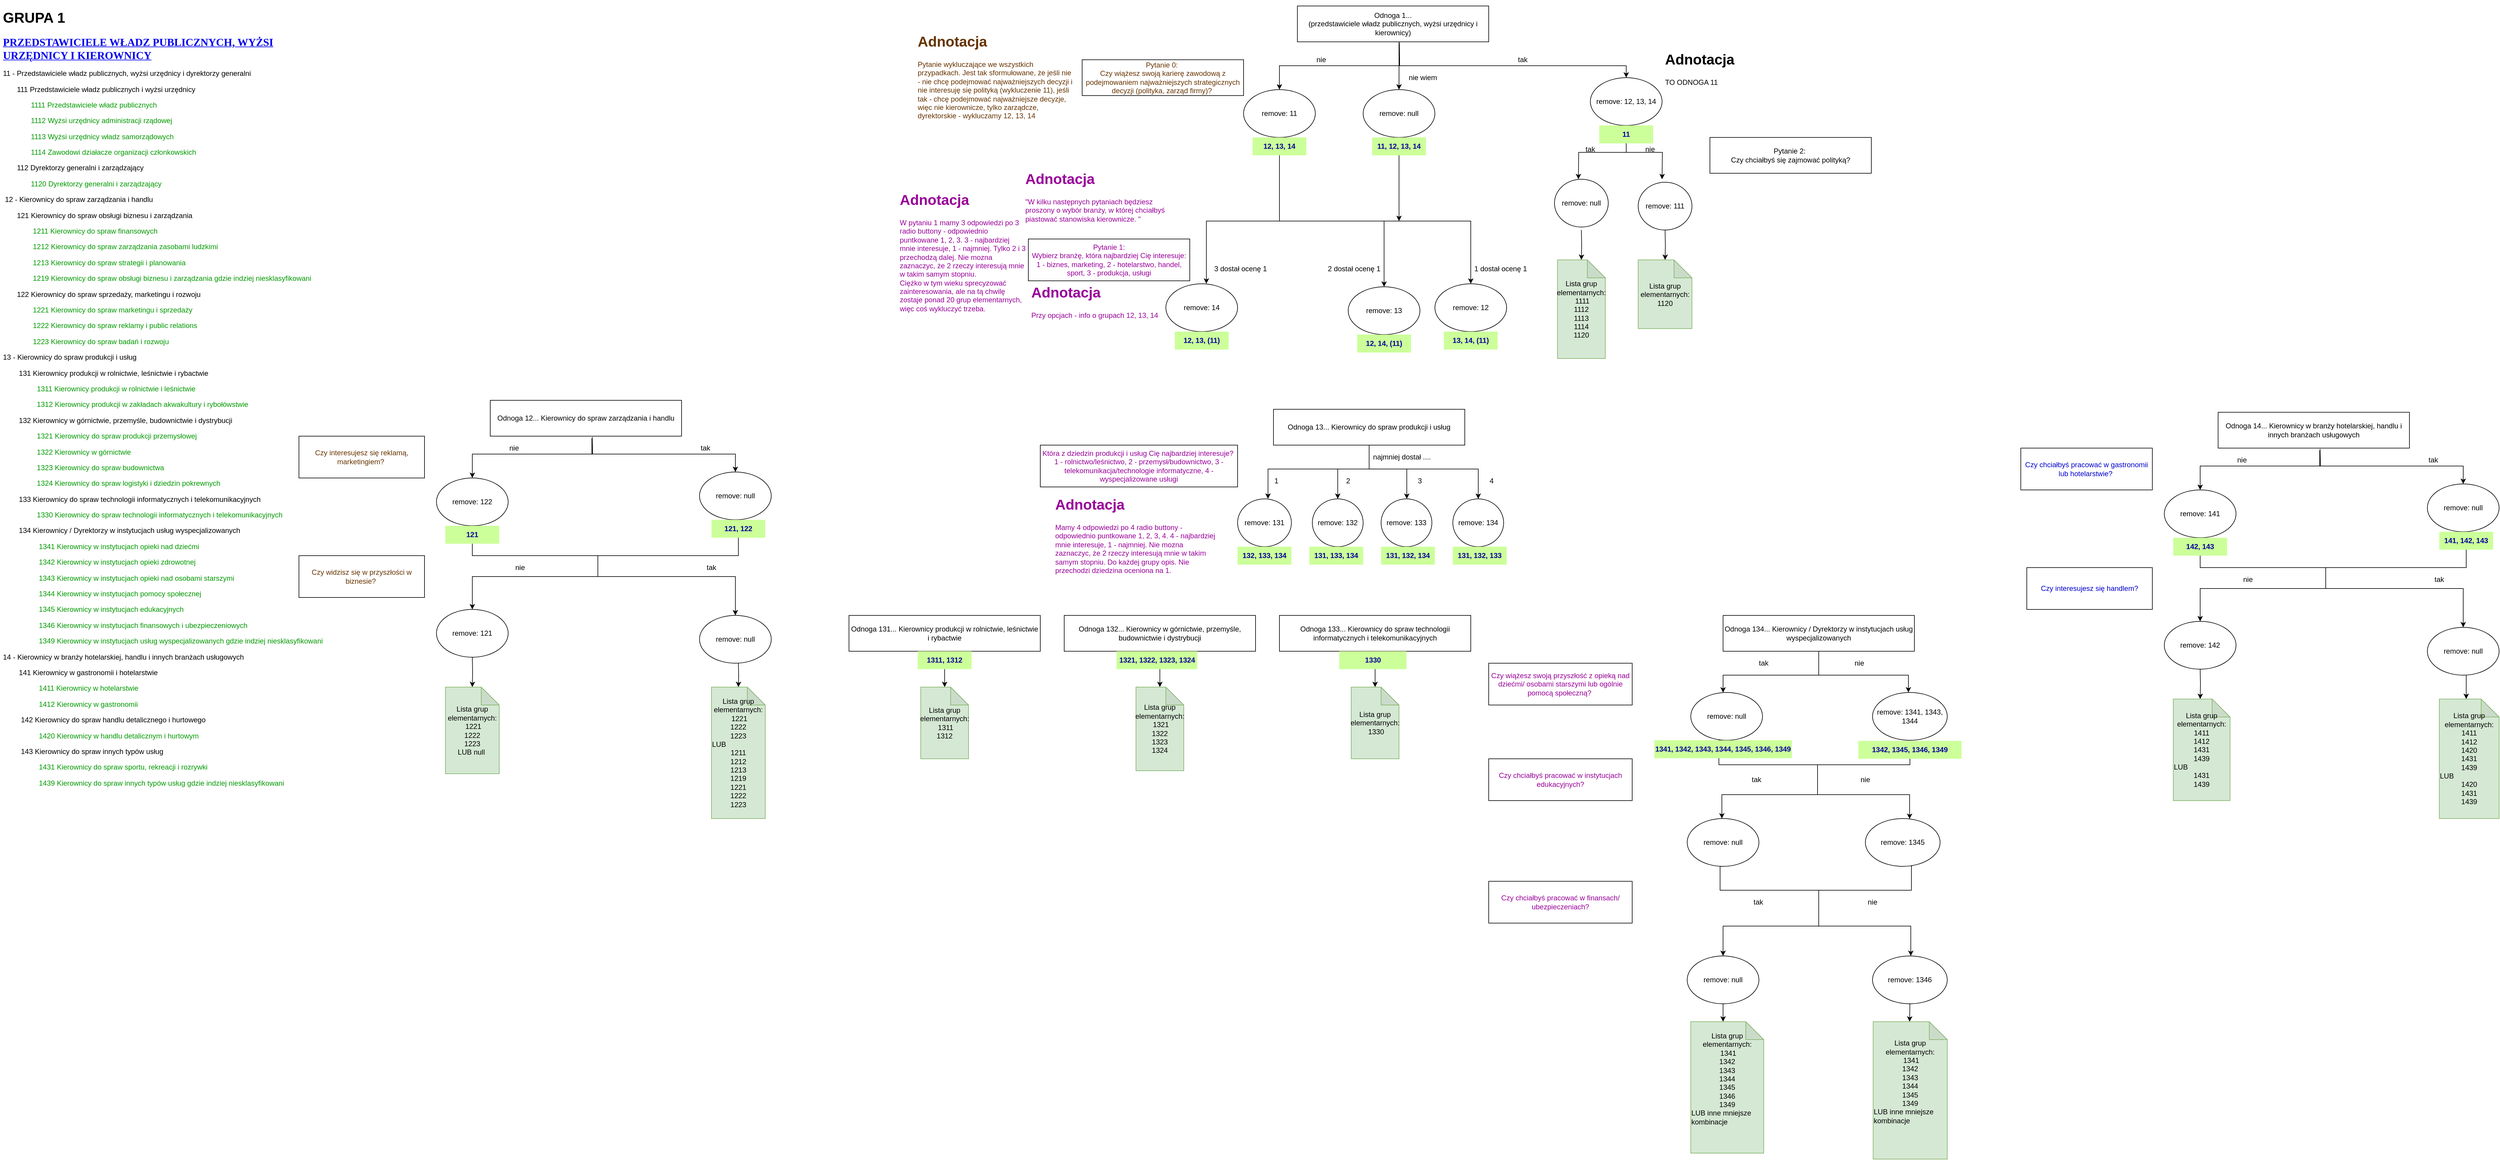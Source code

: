 <mxfile version="14.0.0" type="github">
  <diagram id="5uM9XUodchVWy86l6dnS" name="Page-1">
    <mxGraphModel dx="2310" dy="783" grid="1" gridSize="10" guides="1" tooltips="1" connect="1" arrows="1" fold="1" page="1" pageScale="1" pageWidth="827" pageHeight="1169" math="0" shadow="0">
      <root>
        <mxCell id="0" />
        <mxCell id="1" parent="0" />
        <mxCell id="1KFQorK6eVUudZrLt6k1-296" style="edgeStyle=orthogonalEdgeStyle;rounded=0;orthogonalLoop=1;jettySize=auto;html=1;exitX=0.543;exitY=0.993;exitDx=0;exitDy=0;fontColor=#000099;exitPerimeter=0;entryX=0.5;entryY=0;entryDx=0;entryDy=0;" parent="1" source="pN9J62DILKApvvg1MB21-1" target="1KFQorK6eVUudZrLt6k1-298" edge="1">
          <mxGeometry relative="1" as="geometry">
            <mxPoint x="1520" y="200.0" as="targetPoint" />
            <Array as="points">
              <mxPoint x="1520" y="80" />
            </Array>
          </mxGeometry>
        </mxCell>
        <mxCell id="pN9J62DILKApvvg1MB21-1" value="Odnoga 1...&lt;br&gt;(przedstawiciele władz publicznych, wyżsi urzędnicy i kierownicy)" style="rounded=0;whiteSpace=wrap;html=1;" parent="1" vertex="1">
          <mxGeometry x="1350" y="20" width="320" height="60" as="geometry" />
        </mxCell>
        <mxCell id="pN9J62DILKApvvg1MB21-2" value="Pytanie 0:&amp;nbsp;&lt;br&gt;Czy wiążesz swoją karierę zawodową z podejmowaniem najważniejszych strategicznych decyzji (polityka, zarząd firmy)?&amp;nbsp;" style="rounded=0;whiteSpace=wrap;html=1;fontColor=#663300;" parent="1" vertex="1">
          <mxGeometry x="990" y="110" width="270" height="60" as="geometry" />
        </mxCell>
        <mxCell id="pN9J62DILKApvvg1MB21-8" value="" style="endArrow=classic;html=1;exitX=0.531;exitY=1.063;exitDx=0;exitDy=0;rounded=0;exitPerimeter=0;" parent="1" source="pN9J62DILKApvvg1MB21-1" edge="1">
          <mxGeometry width="50" height="50" relative="1" as="geometry">
            <mxPoint x="1450" y="130" as="sourcePoint" />
            <mxPoint x="1320" y="160" as="targetPoint" />
            <Array as="points">
              <mxPoint x="1520" y="120" />
              <mxPoint x="1320" y="120" />
            </Array>
          </mxGeometry>
        </mxCell>
        <mxCell id="pN9J62DILKApvvg1MB21-10" value="" style="endArrow=classic;html=1;rounded=0;entryX=0.5;entryY=0;entryDx=0;entryDy=0;exitX=0.533;exitY=1.023;exitDx=0;exitDy=0;exitPerimeter=0;" parent="1" source="pN9J62DILKApvvg1MB21-1" target="JiiDd-c7EXxBYxir_EYN-1" edge="1">
          <mxGeometry width="50" height="50" relative="1" as="geometry">
            <mxPoint x="1470" y="80" as="sourcePoint" />
            <mxPoint x="1610" y="160" as="targetPoint" />
            <Array as="points">
              <mxPoint x="1521" y="110" />
              <mxPoint x="1521" y="120" />
              <mxPoint x="1610" y="120" />
              <mxPoint x="1900" y="120" />
            </Array>
          </mxGeometry>
        </mxCell>
        <mxCell id="pN9J62DILKApvvg1MB21-11" value="nie" style="text;html=1;strokeColor=none;fillColor=none;align=center;verticalAlign=middle;whiteSpace=wrap;rounded=0;" parent="1" vertex="1">
          <mxGeometry x="1370" y="100" width="40" height="20" as="geometry" />
        </mxCell>
        <mxCell id="pN9J62DILKApvvg1MB21-12" value="tak" style="text;html=1;strokeColor=none;fillColor=none;align=center;verticalAlign=middle;whiteSpace=wrap;rounded=0;" parent="1" vertex="1">
          <mxGeometry x="1707" y="100" width="40" height="20" as="geometry" />
        </mxCell>
        <mxCell id="JiiDd-c7EXxBYxir_EYN-13" style="edgeStyle=orthogonalEdgeStyle;rounded=0;orthogonalLoop=1;jettySize=auto;html=1;exitX=0.5;exitY=1;exitDx=0;exitDy=0;entryX=0.5;entryY=0;entryDx=0;entryDy=0;entryPerimeter=0;" parent="1" source="JiiDd-c7EXxBYxir_EYN-1" edge="1">
          <mxGeometry relative="1" as="geometry">
            <mxPoint x="1820" y="310" as="targetPoint" />
          </mxGeometry>
        </mxCell>
        <mxCell id="fl4-99ZhUkf3XR74oAWI-5" style="edgeStyle=orthogonalEdgeStyle;rounded=0;orthogonalLoop=1;jettySize=auto;html=1;" parent="1" source="JiiDd-c7EXxBYxir_EYN-1" edge="1">
          <mxGeometry relative="1" as="geometry">
            <mxPoint x="1960" y="310" as="targetPoint" />
          </mxGeometry>
        </mxCell>
        <mxCell id="JiiDd-c7EXxBYxir_EYN-1" value="remove: 12, 13, 14" style="ellipse;whiteSpace=wrap;html=1;" parent="1" vertex="1">
          <mxGeometry x="1840" y="140" width="120" height="80" as="geometry" />
        </mxCell>
        <mxCell id="JiiDd-c7EXxBYxir_EYN-19" style="edgeStyle=orthogonalEdgeStyle;rounded=0;orthogonalLoop=1;jettySize=auto;html=1;entryX=0.565;entryY=-0.002;entryDx=0;entryDy=0;entryPerimeter=0;" parent="1" source="JiiDd-c7EXxBYxir_EYN-4" target="JiiDd-c7EXxBYxir_EYN-29" edge="1">
          <mxGeometry relative="1" as="geometry">
            <mxPoint x="1260" y="520" as="targetPoint" />
            <Array as="points">
              <mxPoint x="1320" y="380" />
              <mxPoint x="1198" y="380" />
            </Array>
          </mxGeometry>
        </mxCell>
        <mxCell id="JiiDd-c7EXxBYxir_EYN-20" style="edgeStyle=orthogonalEdgeStyle;rounded=0;orthogonalLoop=1;jettySize=auto;html=1;exitX=0.5;exitY=1;exitDx=0;exitDy=0;entryX=0.5;entryY=0;entryDx=0;entryDy=0;" parent="1" source="JiiDd-c7EXxBYxir_EYN-4" target="JiiDd-c7EXxBYxir_EYN-30" edge="1">
          <mxGeometry relative="1" as="geometry">
            <mxPoint x="1510" y="520" as="targetPoint" />
            <Array as="points">
              <mxPoint x="1320" y="380" />
              <mxPoint x="1495" y="380" />
            </Array>
          </mxGeometry>
        </mxCell>
        <mxCell id="JiiDd-c7EXxBYxir_EYN-21" style="edgeStyle=orthogonalEdgeStyle;rounded=0;orthogonalLoop=1;jettySize=auto;html=1;entryX=0.5;entryY=0;entryDx=0;entryDy=0;" parent="1" source="1KFQorK6eVUudZrLt6k1-60" target="JiiDd-c7EXxBYxir_EYN-31" edge="1">
          <mxGeometry relative="1" as="geometry">
            <mxPoint x="1500" y="520" as="targetPoint" />
            <Array as="points">
              <mxPoint x="1320" y="380" />
              <mxPoint x="1640" y="380" />
            </Array>
          </mxGeometry>
        </mxCell>
        <mxCell id="JiiDd-c7EXxBYxir_EYN-4" value="remove: 11" style="ellipse;whiteSpace=wrap;html=1;" parent="1" vertex="1">
          <mxGeometry x="1260" y="160" width="120" height="80" as="geometry" />
        </mxCell>
        <mxCell id="JiiDd-c7EXxBYxir_EYN-15" value="Pytanie 1:&lt;br&gt;Wybierz branżę, która najbardziej Cię interesuje:&lt;br&gt;1 - biznes, marketing, 2 - hotelarstwo, handel, sport, 3 - produkcja, usługi" style="rounded=0;whiteSpace=wrap;html=1;fillColor=none;fontColor=#990099;" parent="1" vertex="1">
          <mxGeometry x="900" y="410" width="270" height="70" as="geometry" />
        </mxCell>
        <mxCell id="JiiDd-c7EXxBYxir_EYN-17" value="&lt;h1&gt;Adnotacja&amp;nbsp;&lt;/h1&gt;&lt;p&gt;&quot;W kilku następnych pytaniach będziesz proszony o wybór branży, w której chciałbyś piastować stanowiska kierownicze. &quot;&lt;/p&gt;&lt;p&gt;&amp;nbsp;&lt;/p&gt;" style="text;html=1;spacing=5;spacingTop=-20;whiteSpace=wrap;overflow=hidden;rounded=0;fontColor=#990099;" parent="1" vertex="1">
          <mxGeometry x="890" y="290" width="270" height="120" as="geometry" />
        </mxCell>
        <mxCell id="JiiDd-c7EXxBYxir_EYN-22" value="3 dostał ocenę 1" style="text;html=1;strokeColor=none;fillColor=none;align=center;verticalAlign=middle;whiteSpace=wrap;rounded=0;" parent="1" vertex="1">
          <mxGeometry x="1200" y="450" width="110" height="20" as="geometry" />
        </mxCell>
        <mxCell id="JiiDd-c7EXxBYxir_EYN-23" value="2 dostał ocenę 1" style="text;html=1;strokeColor=none;fillColor=none;align=center;verticalAlign=middle;whiteSpace=wrap;rounded=0;" parent="1" vertex="1">
          <mxGeometry x="1390" y="450" width="110" height="20" as="geometry" />
        </mxCell>
        <mxCell id="JiiDd-c7EXxBYxir_EYN-24" value="1 dostał ocenę 1" style="text;html=1;strokeColor=none;fillColor=none;align=center;verticalAlign=middle;whiteSpace=wrap;rounded=0;" parent="1" vertex="1">
          <mxGeometry x="1640" y="450" width="100" height="20" as="geometry" />
        </mxCell>
        <mxCell id="JiiDd-c7EXxBYxir_EYN-28" value="&lt;h1&gt;Adnotacja&lt;/h1&gt;&lt;p&gt;Przy opcjach - info o grupach 12, 13, 14&lt;/p&gt;&lt;p&gt;&lt;br&gt;&lt;/p&gt;" style="text;html=1;spacing=5;spacingTop=-20;whiteSpace=wrap;overflow=hidden;rounded=0;fontColor=#990099;" parent="1" vertex="1">
          <mxGeometry x="900" y="480" width="230" height="90" as="geometry" />
        </mxCell>
        <mxCell id="JiiDd-c7EXxBYxir_EYN-29" value="remove: 14" style="ellipse;whiteSpace=wrap;html=1;" parent="1" vertex="1">
          <mxGeometry x="1130" y="485" width="120" height="80" as="geometry" />
        </mxCell>
        <mxCell id="JiiDd-c7EXxBYxir_EYN-30" value="remove: 13" style="ellipse;whiteSpace=wrap;html=1;" parent="1" vertex="1">
          <mxGeometry x="1435" y="490" width="120" height="80" as="geometry" />
        </mxCell>
        <mxCell id="JiiDd-c7EXxBYxir_EYN-31" value="remove: 12" style="ellipse;whiteSpace=wrap;html=1;" parent="1" vertex="1">
          <mxGeometry x="1580" y="485" width="120" height="80" as="geometry" />
        </mxCell>
        <mxCell id="fl4-99ZhUkf3XR74oAWI-1" value="Pytanie 2:&amp;nbsp;&lt;br&gt;Czy chciałbyś się zajmować polityką?" style="rounded=0;whiteSpace=wrap;html=1;" parent="1" vertex="1">
          <mxGeometry x="2040" y="240" width="270" height="60" as="geometry" />
        </mxCell>
        <mxCell id="fl4-99ZhUkf3XR74oAWI-2" value="&lt;h1&gt;Adnotacja&lt;/h1&gt;&lt;div&gt;W pytaniu 1 mamy 3 odpowiedzi po 3 radio buttony - odpowiednio puntkowane 1, 2, 3. 3 - najbardziej mnie interesuje, 1 - najmniej. Tylko 2 i 3 przechodzą dalej. Nie mozna zaznaczyc, że 2 rzeczy interesują mnie w takim samym stopniu.&lt;/div&gt;&lt;div&gt;Ciężko w tym wieku sprecyzować zainteresowania, ale na tą chwilę zostaje ponad 20 grup elementarnych, więc coś wykluczyć trzeba.&amp;nbsp;&lt;/div&gt;&lt;p&gt;&lt;br&gt;&lt;/p&gt;" style="text;html=1;spacing=5;spacingTop=-20;whiteSpace=wrap;overflow=hidden;rounded=0;fontColor=#990099;" parent="1" vertex="1">
          <mxGeometry x="680" y="325" width="220" height="230" as="geometry" />
        </mxCell>
        <mxCell id="fl4-99ZhUkf3XR74oAWI-3" value="&lt;h1&gt;Adnotacja&amp;nbsp;&lt;/h1&gt;&lt;p&gt;Pytanie wykluczające we wszystkich przypadkach. Jest tak sformułowane, że jeśli nie - nie chcę podejmować najważniejszych decyzji i nie interesuję się polityką (wykluczenie 11), jeśli tak - chcę podejmować najważniejsze decyzje, więc nie kierownicze, tylko zarządcze, dyrektorskie - wykluczamy 12, 13, 14&lt;/p&gt;&lt;p&gt;&lt;br&gt;&lt;/p&gt;&lt;p&gt;&lt;br&gt;&lt;/p&gt;" style="text;html=1;strokeColor=none;fillColor=none;spacing=5;spacingTop=-20;whiteSpace=wrap;overflow=hidden;rounded=0;fontColor=#663300;" parent="1" vertex="1">
          <mxGeometry x="710" y="60" width="270" height="160" as="geometry" />
        </mxCell>
        <mxCell id="fl4-99ZhUkf3XR74oAWI-4" value="&lt;h1&gt;GRUPA 1&amp;nbsp;&lt;/h1&gt;&lt;a name=&quot;sekcja&quot; style=&quot;font-family: &amp;#34;verdana&amp;#34; ; font-size: 18px ; font-weight: 700&quot;&gt;PRZEDSTAWICIELE WŁADZ PUBLICZNYCH, WYŻSI URZĘDNICY I KIEROWNICY&lt;/a&gt;&lt;p&gt;11 - Przedstawiciele władz publicznych, wyżsi urzędnicy i dyrektorzy generalni&lt;br&gt;&lt;/p&gt;&lt;p&gt;&amp;nbsp; &amp;nbsp; &amp;nbsp; &amp;nbsp;&lt;span&gt;111&lt;/span&gt;&lt;span&gt; &lt;/span&gt;&lt;span&gt;Przedstawiciele władz publicznych i wyżsi urzędnicy&lt;/span&gt;&lt;br&gt;&lt;/p&gt;&lt;p&gt;&amp;nbsp; &amp;nbsp; &amp;nbsp; &amp;nbsp; &amp;nbsp; &amp;nbsp; &amp;nbsp; &lt;font color=&quot;#009900&quot;&gt;1111&lt;span&gt; &lt;/span&gt;Przedstawiciele władz publicznych&lt;/font&gt;&lt;/p&gt;&lt;p&gt;&lt;font color=&quot;#009900&quot;&gt;&amp;nbsp; &amp;nbsp; &amp;nbsp; &amp;nbsp; &amp;nbsp; &amp;nbsp; &amp;nbsp; 1112&lt;span&gt; &lt;/span&gt;Wyżsi urzędnicy administracji rządowej&lt;/font&gt;&lt;/p&gt;&lt;p&gt;&lt;font color=&quot;#009900&quot;&gt;&amp;nbsp; &amp;nbsp; &amp;nbsp; &amp;nbsp; &amp;nbsp; &amp;nbsp; &amp;nbsp; 1113&lt;span&gt; &lt;/span&gt;Wyżsi urzędnicy władz samorządowych&lt;/font&gt;&lt;/p&gt;&lt;p&gt;&lt;font color=&quot;#009900&quot;&gt;&amp;nbsp; &amp;nbsp; &amp;nbsp; &amp;nbsp; &amp;nbsp; &amp;nbsp; &amp;nbsp; 1114&lt;span&gt; &lt;/span&gt;Zawodowi działacze organizacji członkowskich&lt;/font&gt;&lt;/p&gt;&lt;p&gt;&lt;span&gt; &lt;/span&gt;&lt;/p&gt;&lt;p&gt;&amp;nbsp; &amp;nbsp; &amp;nbsp; &amp;nbsp;112&lt;span&gt; &lt;/span&gt;Dyrektorzy generalni i zarządzający&lt;/p&gt;&lt;p&gt;&amp;nbsp; &amp;nbsp; &amp;nbsp; &amp;nbsp; &amp;nbsp; &amp;nbsp; &amp;nbsp;&lt;font color=&quot;#009900&quot;&gt; 1120&lt;span&gt; &lt;/span&gt;Dyrektorzy generalni i zarządzający&lt;/font&gt;&lt;span&gt;  &lt;/span&gt;&lt;/p&gt;&lt;p&gt;&amp;nbsp;&lt;span&gt;12 - Kierownicy do spraw zarządzania i handlu&lt;/span&gt;&lt;/p&gt;&lt;p&gt;&amp;nbsp; &amp;nbsp; &amp;nbsp; &amp;nbsp;121&lt;span&gt; &lt;/span&gt;Kierownicy do spraw obsługi biznesu i zarządzania&lt;/p&gt;&lt;p&gt;&amp;nbsp; &amp;nbsp; &amp;nbsp; &amp;nbsp; &amp;nbsp; &amp;nbsp; &amp;nbsp; &amp;nbsp;&lt;font color=&quot;#009900&quot;&gt;1211&lt;span&gt; &lt;/span&gt;Kierownicy do spraw finansowych&lt;/font&gt;&lt;/p&gt;&lt;p&gt;&lt;font color=&quot;#009900&quot;&gt;&amp;nbsp; &amp;nbsp; &amp;nbsp; &amp;nbsp; &amp;nbsp; &amp;nbsp; &amp;nbsp; &amp;nbsp;1212&lt;span&gt; &lt;/span&gt;Kierownicy do spraw zarządzania zasobami ludzkimi&lt;/font&gt;&lt;/p&gt;&lt;p&gt;&lt;font color=&quot;#009900&quot;&gt;&amp;nbsp; &amp;nbsp; &amp;nbsp; &amp;nbsp; &amp;nbsp; &amp;nbsp; &amp;nbsp; &amp;nbsp;1213&lt;span&gt; &lt;/span&gt;Kierownicy do spraw strategii i planowania&lt;/font&gt;&lt;/p&gt;&lt;p&gt;&lt;font color=&quot;#009900&quot;&gt;&amp;nbsp; &amp;nbsp; &amp;nbsp; &amp;nbsp; &amp;nbsp; &amp;nbsp; &amp;nbsp; &amp;nbsp;1219&lt;span&gt; &lt;/span&gt;Kierownicy do spraw obsługi biznesu i zarządzania gdzie indziej niesklasyfikowani&lt;/font&gt;&lt;/p&gt;&lt;p&gt;&amp;nbsp; &amp;nbsp; &amp;nbsp; &amp;nbsp;122&lt;span&gt; &lt;/span&gt;Kierownicy do spraw sprzedaży, marketingu i rozwoju&lt;/p&gt;&lt;p&gt;&amp;nbsp; &amp;nbsp; &amp;nbsp; &amp;nbsp; &amp;nbsp; &amp;nbsp; &amp;nbsp; &lt;font color=&quot;#009900&quot;&gt;&amp;nbsp;1221&lt;span&gt; &lt;/span&gt;Kierownicy do spraw marketingu i sprzedaży&lt;/font&gt;&lt;/p&gt;&lt;p&gt;&lt;font color=&quot;#009900&quot;&gt;&amp;nbsp; &amp;nbsp; &amp;nbsp; &amp;nbsp; &amp;nbsp; &amp;nbsp; &amp;nbsp; &amp;nbsp;1222&lt;span&gt; &lt;/span&gt;Kierownicy do spraw reklamy i public relations&lt;/font&gt;&lt;/p&gt;&lt;p&gt;&lt;font color=&quot;#009900&quot;&gt;&amp;nbsp; &amp;nbsp; &amp;nbsp; &amp;nbsp; &amp;nbsp; &amp;nbsp; &amp;nbsp; &amp;nbsp;1223&lt;span&gt; &lt;/span&gt;Kierownicy do spraw badań i rozwoju&lt;/font&gt;&lt;/p&gt;&lt;p&gt;13 - Kierownicy do spraw produkcji i usług&lt;/p&gt;&lt;p&gt;&amp;nbsp; &amp;nbsp; &amp;nbsp; &amp;nbsp; 131&lt;span&gt; &lt;/span&gt;Kierownicy produkcji w rolnictwie, leśnictwie i rybactwie&lt;/p&gt;&lt;p&gt;&amp;nbsp; &amp;nbsp; &amp;nbsp; &amp;nbsp; &amp;nbsp; &amp;nbsp; &amp;nbsp; &amp;nbsp; &amp;nbsp;&lt;font color=&quot;#009900&quot;&gt;1311&lt;span&gt; &lt;/span&gt;Kierownicy produkcji w rolnictwie i leśnictwie&lt;/font&gt;&lt;/p&gt;&lt;p&gt;&lt;font color=&quot;#009900&quot;&gt;&amp;nbsp; &amp;nbsp; &amp;nbsp; &amp;nbsp; &amp;nbsp; &amp;nbsp; &amp;nbsp; &amp;nbsp; &amp;nbsp;1312&lt;span&gt; &lt;/span&gt;Kierownicy produkcji w zakładach akwakultury i rybołówstwie&lt;/font&gt;&lt;/p&gt;&lt;p&gt;&amp;nbsp; &amp;nbsp; &amp;nbsp; &amp;nbsp; 132&lt;span&gt; &lt;/span&gt;Kierownicy w górnictwie, przemyśle, budownictwie i dystrybucji&lt;/p&gt;&lt;p&gt;&amp;nbsp; &amp;nbsp; &amp;nbsp; &amp;nbsp; &amp;nbsp; &amp;nbsp; &amp;nbsp; &amp;nbsp; &lt;font color=&quot;#009900&quot;&gt;&amp;nbsp;1321&lt;span&gt; &lt;/span&gt;Kierownicy do spraw produkcji przemysłowej&lt;/font&gt;&lt;/p&gt;&lt;p&gt;&lt;font color=&quot;#009900&quot;&gt;&amp;nbsp; &amp;nbsp; &amp;nbsp; &amp;nbsp; &amp;nbsp; &amp;nbsp; &amp;nbsp; &amp;nbsp; &amp;nbsp;1322&lt;span&gt; &lt;/span&gt;Kierownicy w górnictwie&lt;/font&gt;&lt;/p&gt;&lt;p&gt;&lt;font color=&quot;#009900&quot;&gt;&amp;nbsp; &amp;nbsp; &amp;nbsp; &amp;nbsp; &amp;nbsp; &amp;nbsp; &amp;nbsp; &amp;nbsp; &amp;nbsp;1323&lt;span&gt; &lt;/span&gt;Kierownicy do spraw budownictwa&lt;/font&gt;&lt;/p&gt;&lt;p&gt;&lt;font color=&quot;#009900&quot;&gt;&amp;nbsp; &amp;nbsp; &amp;nbsp; &amp;nbsp; &amp;nbsp; &amp;nbsp; &amp;nbsp; &amp;nbsp; &amp;nbsp;1324&lt;span&gt; &lt;/span&gt;Kierownicy do spraw logistyki i dziedzin pokrewnych&lt;/font&gt;&lt;/p&gt;&lt;p&gt;&amp;nbsp; &amp;nbsp; &amp;nbsp; &amp;nbsp; 133&lt;span&gt; &lt;/span&gt;Kierownicy do spraw technologii informatycznych i telekomunikacyjnych&lt;/p&gt;&lt;p&gt;&amp;nbsp; &amp;nbsp; &amp;nbsp; &amp;nbsp; &amp;nbsp; &amp;nbsp; &amp;nbsp; &amp;nbsp;&lt;font color=&quot;#009900&quot;&gt; &amp;nbsp;1330&lt;span&gt; &lt;/span&gt;Kierownicy do spraw technologii informatycznych i telekomunikacyjnych&lt;/font&gt;&lt;/p&gt;&lt;p&gt;&amp;nbsp; &amp;nbsp; &amp;nbsp; &amp;nbsp; 134&lt;span&gt; &lt;/span&gt;Kierownicy / Dyrektorzy w instytucjach usług wyspecjalizowanych&lt;/p&gt;&lt;p&gt;&amp;nbsp; &amp;nbsp; &amp;nbsp; &amp;nbsp; &amp;nbsp; &amp;nbsp; &amp;nbsp; &amp;nbsp; &amp;nbsp;&lt;font color=&quot;#009900&quot;&gt; 1341&lt;span&gt; &lt;/span&gt;Kierownicy w instytucjach opieki nad dziećmi&lt;/font&gt;&lt;/p&gt;&lt;p&gt;&lt;font color=&quot;#009900&quot;&gt;&amp;nbsp; &amp;nbsp; &amp;nbsp; &amp;nbsp; &amp;nbsp; &amp;nbsp; &amp;nbsp; &amp;nbsp; &amp;nbsp; 1342&lt;span&gt; &lt;/span&gt;Kierownicy w instytucjach opieki zdrowotnej&lt;/font&gt;&lt;/p&gt;&lt;p&gt;&lt;font color=&quot;#009900&quot;&gt;&amp;nbsp; &amp;nbsp; &amp;nbsp; &amp;nbsp; &amp;nbsp; &amp;nbsp; &amp;nbsp; &amp;nbsp; &amp;nbsp; 1343&lt;span&gt; &lt;/span&gt;Kierownicy w instytucjach opieki nad osobami starszymi&lt;/font&gt;&lt;/p&gt;&lt;p&gt;&lt;font color=&quot;#009900&quot;&gt;&amp;nbsp; &amp;nbsp; &amp;nbsp; &amp;nbsp; &amp;nbsp; &amp;nbsp; &amp;nbsp; &amp;nbsp; &amp;nbsp; 1344&lt;span&gt; &lt;/span&gt;Kierownicy w instytucjach pomocy społecznej&lt;/font&gt;&lt;/p&gt;&lt;p&gt;&lt;font color=&quot;#009900&quot;&gt;&amp;nbsp; &amp;nbsp; &amp;nbsp; &amp;nbsp; &amp;nbsp; &amp;nbsp; &amp;nbsp; &amp;nbsp; &amp;nbsp; 1345&lt;span&gt; &lt;/span&gt;Kierownicy w instytucjach edukacyjnych&lt;/font&gt;&lt;/p&gt;&lt;p&gt;&lt;font color=&quot;#009900&quot;&gt;&amp;nbsp; &amp;nbsp; &amp;nbsp; &amp;nbsp; &amp;nbsp; &amp;nbsp; &amp;nbsp; &amp;nbsp; &amp;nbsp; 1346&lt;span&gt; &lt;/span&gt;Kierownicy w instytucjach finansowych i ubezpieczeniowych&lt;/font&gt;&lt;/p&gt;&lt;p&gt;&lt;font color=&quot;#009900&quot;&gt;&amp;nbsp; &amp;nbsp; &amp;nbsp; &amp;nbsp; &amp;nbsp; &amp;nbsp; &amp;nbsp; &amp;nbsp; &amp;nbsp; 1349&lt;span&gt; &lt;/span&gt;Kierownicy w instytucjach usług wyspecjalizowanych gdzie indziej niesklasyfikowani&lt;/font&gt;&lt;/p&gt;&lt;p&gt;14 - Kierownicy w branży hotelarskiej, handlu i innych branżach usługowych&lt;/p&gt;&lt;p&gt;&amp;nbsp; &amp;nbsp; &amp;nbsp; &amp;nbsp; 141&lt;span&gt; &lt;/span&gt;Kierownicy w gastronomii i hotelarstwie&lt;/p&gt;&lt;p&gt;&amp;nbsp; &amp;nbsp; &amp;nbsp; &amp;nbsp; &amp;nbsp; &amp;nbsp; &amp;nbsp; &amp;nbsp; &amp;nbsp;&lt;font color=&quot;#009900&quot;&gt; 1411&lt;span&gt; &lt;/span&gt;Kierownicy w hotelarstwie&lt;/font&gt;&lt;/p&gt;&lt;p&gt;&lt;font color=&quot;#009900&quot;&gt;&amp;nbsp; &amp;nbsp; &amp;nbsp; &amp;nbsp; &amp;nbsp; &amp;nbsp; &amp;nbsp; &amp;nbsp; &amp;nbsp; 1412&lt;span&gt; &lt;/span&gt;Kierownicy w gastronomii&lt;/font&gt;&lt;/p&gt;&lt;p&gt;&amp;nbsp; &amp;nbsp; &amp;nbsp; &amp;nbsp; &amp;nbsp;142&lt;span&gt; &lt;/span&gt;Kierownicy do spraw handlu detalicznego i hurtowego&lt;/p&gt;&lt;p&gt;&amp;nbsp; &amp;nbsp; &amp;nbsp; &amp;nbsp; &amp;nbsp; &amp;nbsp; &amp;nbsp; &amp;nbsp; &lt;font color=&quot;#009900&quot;&gt;&amp;nbsp; 1420&lt;span&gt; &lt;/span&gt;Kierownicy w handlu detalicznym i hurtowym&lt;/font&gt;&lt;/p&gt;&lt;p&gt;&amp;nbsp; &amp;nbsp; &amp;nbsp; &amp;nbsp; &amp;nbsp;143&lt;span&gt; &lt;/span&gt;Kierownicy do spraw innych typów usług&lt;/p&gt;&lt;p&gt;&amp;nbsp; &amp;nbsp; &amp;nbsp; &amp;nbsp; &amp;nbsp; &amp;nbsp; &amp;nbsp; &amp;nbsp; &lt;font color=&quot;#009900&quot;&gt;&amp;nbsp; 1431&lt;span&gt; &lt;/span&gt;Kierownicy do spraw sportu, rekreacji i rozrywki&lt;/font&gt;&lt;/p&gt;&lt;p&gt;&lt;font color=&quot;#009900&quot;&gt;&amp;nbsp; &amp;nbsp; &amp;nbsp; &amp;nbsp; &amp;nbsp; &amp;nbsp; &amp;nbsp; &amp;nbsp; &amp;nbsp; 1439&lt;span&gt; &lt;/span&gt;Kierownicy do spraw innych typów usług gdzie indziej niesklasyfikowani&lt;/font&gt;&lt;/p&gt;&lt;p&gt;&amp;nbsp; &amp;nbsp; &amp;nbsp;&amp;nbsp;&lt;/p&gt;&lt;p&gt;&lt;br&gt;&lt;/p&gt;&lt;p&gt;&lt;br&gt;&lt;/p&gt;" style="text;html=1;strokeColor=none;fillColor=none;spacing=5;spacingTop=-20;whiteSpace=wrap;overflow=hidden;rounded=0;" parent="1" vertex="1">
          <mxGeometry x="-820" y="20" width="560" height="1320" as="geometry" />
        </mxCell>
        <mxCell id="fl4-99ZhUkf3XR74oAWI-6" value="tak" style="text;html=1;strokeColor=none;fillColor=none;align=center;verticalAlign=middle;whiteSpace=wrap;rounded=0;" parent="1" vertex="1">
          <mxGeometry x="1820" y="250" width="40" height="20" as="geometry" />
        </mxCell>
        <mxCell id="fl4-99ZhUkf3XR74oAWI-7" value="nie" style="text;html=1;strokeColor=none;fillColor=none;align=center;verticalAlign=middle;whiteSpace=wrap;rounded=0;" parent="1" vertex="1">
          <mxGeometry x="1920" y="250" width="40" height="20" as="geometry" />
        </mxCell>
        <mxCell id="fl4-99ZhUkf3XR74oAWI-8" value="remove: 111" style="ellipse;whiteSpace=wrap;html=1;" parent="1" vertex="1">
          <mxGeometry x="1920" y="315" width="90" height="80" as="geometry" />
        </mxCell>
        <mxCell id="fl4-99ZhUkf3XR74oAWI-9" value="remove: null" style="ellipse;whiteSpace=wrap;html=1;" parent="1" vertex="1">
          <mxGeometry x="1780" y="310" width="90" height="80" as="geometry" />
        </mxCell>
        <mxCell id="fl4-99ZhUkf3XR74oAWI-12" value="" style="edgeStyle=orthogonalEdgeStyle;rounded=0;orthogonalLoop=1;jettySize=auto;html=1;" parent="1" target="fl4-99ZhUkf3XR74oAWI-13" edge="1">
          <mxGeometry relative="1" as="geometry">
            <mxPoint x="1825" y="395" as="sourcePoint" />
          </mxGeometry>
        </mxCell>
        <mxCell id="fl4-99ZhUkf3XR74oAWI-13" value="Lista grup elementarnych:&lt;br&gt;&amp;nbsp;1111&lt;br&gt;1112&lt;br&gt;1113&lt;br&gt;1114&lt;br&gt;1120" style="shape=note;whiteSpace=wrap;html=1;backgroundOutline=1;darkOpacity=0.05;size=30;fillColor=#d5e8d4;strokeColor=#82b366;" parent="1" vertex="1">
          <mxGeometry x="1785" y="445" width="80" height="165" as="geometry" />
        </mxCell>
        <mxCell id="fl4-99ZhUkf3XR74oAWI-14" value="" style="edgeStyle=orthogonalEdgeStyle;rounded=0;orthogonalLoop=1;jettySize=auto;html=1;" parent="1" target="fl4-99ZhUkf3XR74oAWI-15" edge="1">
          <mxGeometry relative="1" as="geometry">
            <mxPoint x="1965" y="395" as="sourcePoint" />
          </mxGeometry>
        </mxCell>
        <mxCell id="fl4-99ZhUkf3XR74oAWI-15" value="Lista grup elementarnych:&lt;br&gt;1120" style="shape=note;whiteSpace=wrap;html=1;backgroundOutline=1;darkOpacity=0.05;size=30;fillColor=#d5e8d4;strokeColor=#82b366;" parent="1" vertex="1">
          <mxGeometry x="1920" y="445" width="90" height="115" as="geometry" />
        </mxCell>
        <mxCell id="1KFQorK6eVUudZrLt6k1-60" value="&lt;b&gt;12, 13, 14&lt;/b&gt;" style="text;html=1;strokeColor=none;fillColor=#CCFF99;align=center;verticalAlign=middle;whiteSpace=wrap;rounded=0;fontColor=#000099;" parent="1" vertex="1">
          <mxGeometry x="1275" y="240" width="90" height="30" as="geometry" />
        </mxCell>
        <mxCell id="1KFQorK6eVUudZrLt6k1-62" value="&lt;b&gt;11&lt;/b&gt;" style="text;html=1;strokeColor=none;fillColor=#CCFF99;align=center;verticalAlign=middle;whiteSpace=wrap;rounded=0;fontColor=#000099;" parent="1" vertex="1">
          <mxGeometry x="1855" y="220" width="90" height="30" as="geometry" />
        </mxCell>
        <mxCell id="1KFQorK6eVUudZrLt6k1-63" value="&lt;b&gt;12, 13, (11)&lt;br&gt;&lt;/b&gt;" style="text;html=1;strokeColor=none;fillColor=#CCFF99;align=center;verticalAlign=middle;whiteSpace=wrap;rounded=0;fontColor=#000099;" parent="1" vertex="1">
          <mxGeometry x="1145" y="565" width="90" height="30" as="geometry" />
        </mxCell>
        <mxCell id="1KFQorK6eVUudZrLt6k1-65" value="&lt;b&gt;12, 14, (11)&lt;br&gt;&lt;/b&gt;" style="text;html=1;strokeColor=none;fillColor=#CCFF99;align=center;verticalAlign=middle;whiteSpace=wrap;rounded=0;fontColor=#000099;" parent="1" vertex="1">
          <mxGeometry x="1450" y="570" width="90" height="30" as="geometry" />
        </mxCell>
        <mxCell id="1KFQorK6eVUudZrLt6k1-66" value="&lt;b&gt;13, 14, (11)&lt;br&gt;&lt;/b&gt;" style="text;html=1;strokeColor=none;fillColor=#CCFF99;align=center;verticalAlign=middle;whiteSpace=wrap;rounded=0;fontColor=#000099;" parent="1" vertex="1">
          <mxGeometry x="1595" y="565" width="90" height="30" as="geometry" />
        </mxCell>
        <mxCell id="1KFQorK6eVUudZrLt6k1-67" value="Odnoga 12...&amp;nbsp;&lt;span style=&quot;text-align: left&quot;&gt;Kierownicy do spraw zarządzania i handlu&lt;/span&gt;" style="rounded=0;whiteSpace=wrap;html=1;" parent="1" vertex="1">
          <mxGeometry y="680" width="320" height="60" as="geometry" />
        </mxCell>
        <mxCell id="1KFQorK6eVUudZrLt6k1-68" value="" style="endArrow=classic;html=1;exitX=0.531;exitY=1.063;exitDx=0;exitDy=0;rounded=0;exitPerimeter=0;entryX=0.5;entryY=0;entryDx=0;entryDy=0;" parent="1" source="1KFQorK6eVUudZrLt6k1-67" target="1KFQorK6eVUudZrLt6k1-75" edge="1">
          <mxGeometry width="50" height="50" relative="1" as="geometry">
            <mxPoint x="100" y="780" as="sourcePoint" />
            <mxPoint x="-30" y="810" as="targetPoint" />
            <Array as="points">
              <mxPoint x="170" y="770" />
              <mxPoint x="-30" y="770" />
            </Array>
          </mxGeometry>
        </mxCell>
        <mxCell id="1KFQorK6eVUudZrLt6k1-69" value="" style="endArrow=classic;html=1;rounded=0;entryX=0.5;entryY=0;entryDx=0;entryDy=0;exitX=0.533;exitY=1.023;exitDx=0;exitDy=0;exitPerimeter=0;" parent="1" source="1KFQorK6eVUudZrLt6k1-67" target="1KFQorK6eVUudZrLt6k1-74" edge="1">
          <mxGeometry width="50" height="50" relative="1" as="geometry">
            <mxPoint x="120" y="730" as="sourcePoint" />
            <mxPoint x="260" y="810" as="targetPoint" />
            <Array as="points">
              <mxPoint x="171" y="760" />
              <mxPoint x="171" y="770" />
              <mxPoint x="260" y="770" />
              <mxPoint x="410" y="770" />
            </Array>
          </mxGeometry>
        </mxCell>
        <mxCell id="1KFQorK6eVUudZrLt6k1-70" value="nie" style="text;html=1;strokeColor=none;fillColor=none;align=center;verticalAlign=middle;whiteSpace=wrap;rounded=0;" parent="1" vertex="1">
          <mxGeometry x="20" y="750" width="40" height="20" as="geometry" />
        </mxCell>
        <mxCell id="1KFQorK6eVUudZrLt6k1-71" value="tak" style="text;html=1;strokeColor=none;fillColor=none;align=center;verticalAlign=middle;whiteSpace=wrap;rounded=0;" parent="1" vertex="1">
          <mxGeometry x="340" y="750" width="40" height="20" as="geometry" />
        </mxCell>
        <mxCell id="1KFQorK6eVUudZrLt6k1-74" value="remove: null" style="ellipse;whiteSpace=wrap;html=1;" parent="1" vertex="1">
          <mxGeometry x="350" y="800" width="120" height="80" as="geometry" />
        </mxCell>
        <mxCell id="1KFQorK6eVUudZrLt6k1-75" value="remove: 122" style="ellipse;whiteSpace=wrap;html=1;" parent="1" vertex="1">
          <mxGeometry x="-90" y="810" width="120" height="80" as="geometry" />
        </mxCell>
        <mxCell id="1KFQorK6eVUudZrLt6k1-89" value="&lt;font color=&quot;#663300&quot;&gt;Czy interesujesz się reklamą, marketingiem?&amp;nbsp;&lt;/font&gt;" style="rounded=0;whiteSpace=wrap;html=1;fillColor=none;fontColor=#990099;" parent="1" vertex="1">
          <mxGeometry x="-320" y="740" width="210" height="70" as="geometry" />
        </mxCell>
        <mxCell id="1KFQorK6eVUudZrLt6k1-107" style="edgeStyle=orthogonalEdgeStyle;rounded=0;orthogonalLoop=1;jettySize=auto;html=1;exitX=0.5;exitY=0;exitDx=0;exitDy=0;fontColor=#000099;" parent="1" source="1KFQorK6eVUudZrLt6k1-92" edge="1">
          <mxGeometry relative="1" as="geometry">
            <mxPoint x="-30" y="1030" as="targetPoint" />
            <Array as="points">
              <mxPoint x="-30" y="940" />
              <mxPoint x="180" y="940" />
              <mxPoint x="180" y="975" />
              <mxPoint x="-30" y="975" />
              <mxPoint x="-30" y="1030" />
            </Array>
          </mxGeometry>
        </mxCell>
        <mxCell id="1KFQorK6eVUudZrLt6k1-92" value="&lt;b&gt;121&lt;br&gt;&lt;/b&gt;" style="text;html=1;strokeColor=none;fillColor=#CCFF99;align=center;verticalAlign=middle;whiteSpace=wrap;rounded=0;fontColor=#000099;" parent="1" vertex="1">
          <mxGeometry x="-75" y="890" width="90" height="30" as="geometry" />
        </mxCell>
        <mxCell id="1KFQorK6eVUudZrLt6k1-108" style="edgeStyle=orthogonalEdgeStyle;rounded=0;orthogonalLoop=1;jettySize=auto;html=1;exitX=0.5;exitY=0;exitDx=0;exitDy=0;fontColor=#000099;" parent="1" source="1KFQorK6eVUudZrLt6k1-93" edge="1">
          <mxGeometry relative="1" as="geometry">
            <mxPoint x="410" y="1040.0" as="targetPoint" />
            <Array as="points">
              <mxPoint x="415" y="940" />
              <mxPoint x="180" y="940" />
              <mxPoint x="180" y="975" />
              <mxPoint x="410" y="975" />
            </Array>
          </mxGeometry>
        </mxCell>
        <mxCell id="1KFQorK6eVUudZrLt6k1-93" value="&lt;b&gt;121, 122&lt;br&gt;&lt;/b&gt;" style="text;html=1;strokeColor=none;fillColor=#CCFF99;align=center;verticalAlign=middle;whiteSpace=wrap;rounded=0;fontColor=#000099;" parent="1" vertex="1">
          <mxGeometry x="370" y="880" width="90" height="30" as="geometry" />
        </mxCell>
        <mxCell id="1KFQorK6eVUudZrLt6k1-98" value="&lt;font color=&quot;#663300&quot;&gt;Czy widzisz się w przyszłości w biznesie?&amp;nbsp;&lt;/font&gt;" style="rounded=0;whiteSpace=wrap;html=1;fillColor=none;fontColor=#990099;" parent="1" vertex="1">
          <mxGeometry x="-320" y="940" width="210" height="70" as="geometry" />
        </mxCell>
        <mxCell id="1KFQorK6eVUudZrLt6k1-109" value="nie" style="text;html=1;strokeColor=none;fillColor=none;align=center;verticalAlign=middle;whiteSpace=wrap;rounded=0;" parent="1" vertex="1">
          <mxGeometry x="30" y="950" width="40" height="20" as="geometry" />
        </mxCell>
        <mxCell id="1KFQorK6eVUudZrLt6k1-110" value="tak" style="text;html=1;strokeColor=none;fillColor=none;align=center;verticalAlign=middle;whiteSpace=wrap;rounded=0;" parent="1" vertex="1">
          <mxGeometry x="350" y="950" width="40" height="20" as="geometry" />
        </mxCell>
        <mxCell id="1KFQorK6eVUudZrLt6k1-111" value="remove: 121" style="ellipse;whiteSpace=wrap;html=1;" parent="1" vertex="1">
          <mxGeometry x="-90" y="1030" width="120" height="80" as="geometry" />
        </mxCell>
        <mxCell id="1KFQorK6eVUudZrLt6k1-113" value="remove: null" style="ellipse;whiteSpace=wrap;html=1;" parent="1" vertex="1">
          <mxGeometry x="350" y="1040" width="120" height="80" as="geometry" />
        </mxCell>
        <mxCell id="1KFQorK6eVUudZrLt6k1-115" value="" style="edgeStyle=orthogonalEdgeStyle;rounded=0;orthogonalLoop=1;jettySize=auto;html=1;" parent="1" target="1KFQorK6eVUudZrLt6k1-116" edge="1">
          <mxGeometry relative="1" as="geometry">
            <mxPoint x="-30" y="1110" as="sourcePoint" />
          </mxGeometry>
        </mxCell>
        <mxCell id="1KFQorK6eVUudZrLt6k1-116" value="Lista grup elementarnych:&lt;br&gt;&amp;nbsp;1221&lt;br&gt;1222&lt;br&gt;1223&lt;br&gt;LUB null&amp;nbsp;" style="shape=note;whiteSpace=wrap;html=1;backgroundOutline=1;darkOpacity=0.05;size=30;fillColor=#d5e8d4;strokeColor=#82b366;" parent="1" vertex="1">
          <mxGeometry x="-75" y="1160" width="90" height="145" as="geometry" />
        </mxCell>
        <mxCell id="1KFQorK6eVUudZrLt6k1-119" value="" style="edgeStyle=orthogonalEdgeStyle;rounded=0;orthogonalLoop=1;jettySize=auto;html=1;" parent="1" target="1KFQorK6eVUudZrLt6k1-120" edge="1">
          <mxGeometry relative="1" as="geometry">
            <mxPoint x="415" y="1120.0" as="sourcePoint" />
          </mxGeometry>
        </mxCell>
        <mxCell id="1KFQorK6eVUudZrLt6k1-120" value="Lista grup elementarnych:&lt;br&gt;&amp;nbsp;1221&lt;br&gt;1222&lt;br&gt;1223&lt;br&gt;&lt;div style=&quot;text-align: left&quot;&gt;&lt;span&gt;LUB&amp;nbsp;&lt;/span&gt;&lt;/div&gt;1211&lt;br&gt;1212&lt;br&gt;1213&lt;br&gt;1219&lt;br&gt;1221&lt;br&gt;1222&lt;br&gt;1223" style="shape=note;whiteSpace=wrap;html=1;backgroundOutline=1;darkOpacity=0.05;size=30;fillColor=#d5e8d4;strokeColor=#82b366;" parent="1" vertex="1">
          <mxGeometry x="370" y="1160" width="90" height="220" as="geometry" />
        </mxCell>
        <mxCell id="1KFQorK6eVUudZrLt6k1-170" style="edgeStyle=orthogonalEdgeStyle;rounded=0;orthogonalLoop=1;jettySize=auto;html=1;exitX=0.5;exitY=1;exitDx=0;exitDy=0;entryX=0.5;entryY=0;entryDx=0;entryDy=0;fontColor=#000099;" parent="1" source="1KFQorK6eVUudZrLt6k1-121" target="1KFQorK6eVUudZrLt6k1-164" edge="1">
          <mxGeometry relative="1" as="geometry">
            <Array as="points">
              <mxPoint x="1470" y="795" />
              <mxPoint x="1418" y="795" />
            </Array>
          </mxGeometry>
        </mxCell>
        <mxCell id="1KFQorK6eVUudZrLt6k1-179" style="edgeStyle=orthogonalEdgeStyle;rounded=0;orthogonalLoop=1;jettySize=auto;html=1;exitX=0.5;exitY=1;exitDx=0;exitDy=0;fontColor=#000099;" parent="1" source="1KFQorK6eVUudZrLt6k1-121" target="1KFQorK6eVUudZrLt6k1-172" edge="1">
          <mxGeometry relative="1" as="geometry">
            <Array as="points">
              <mxPoint x="1470" y="795" />
              <mxPoint x="1533" y="795" />
            </Array>
          </mxGeometry>
        </mxCell>
        <mxCell id="1KFQorK6eVUudZrLt6k1-121" value="Odnoga 13...&amp;nbsp;&lt;span style=&quot;text-align: left&quot;&gt;Kierownicy do spraw produkcji i usług&lt;/span&gt;" style="rounded=0;whiteSpace=wrap;html=1;" parent="1" vertex="1">
          <mxGeometry x="1310" y="695" width="320" height="60" as="geometry" />
        </mxCell>
        <mxCell id="1KFQorK6eVUudZrLt6k1-128" value="Która z dziedzin produkcji i usług Cię najbardziej interesuje?&amp;nbsp;&lt;br&gt;1 - rolnictwo/leśnictwo, 2 - przemysł/budownictwo, 3 - telekomunikacja/technologie informatyczne, 4 - wyspecjalizowane usługi" style="rounded=0;whiteSpace=wrap;html=1;fillColor=none;fontColor=#990099;" parent="1" vertex="1">
          <mxGeometry x="920" y="755" width="330" height="70" as="geometry" />
        </mxCell>
        <mxCell id="1KFQorK6eVUudZrLt6k1-145" value="&lt;h1&gt;Adnotacja&lt;/h1&gt;&lt;div&gt;Mamy 4 odpowiedzi po 4 radio buttony - odpowiednio puntkowane 1, 2, 3, 4. 4 - najbardziej mnie interesuje, 1 - najmniej. Nie mozna zaznaczyc, że 2 rzeczy interesują mnie w takim samym stopniu. Do każdej grupy opis. Nie przechodzi dziedzina oceniona na 1.&lt;/div&gt;&lt;p&gt;&lt;br&gt;&lt;/p&gt;" style="text;html=1;spacing=5;spacingTop=-20;whiteSpace=wrap;overflow=hidden;rounded=0;fontColor=#990099;" parent="1" vertex="1">
          <mxGeometry x="940" y="835" width="280" height="150" as="geometry" />
        </mxCell>
        <mxCell id="1KFQorK6eVUudZrLt6k1-158" style="edgeStyle=orthogonalEdgeStyle;rounded=0;orthogonalLoop=1;jettySize=auto;html=1;entryX=0.565;entryY=-0.002;entryDx=0;entryDy=0;entryPerimeter=0;" parent="1" target="1KFQorK6eVUudZrLt6k1-163" edge="1">
          <mxGeometry relative="1" as="geometry">
            <mxPoint x="1420" y="1010" as="targetPoint" />
            <Array as="points">
              <mxPoint x="1470" y="755" />
              <mxPoint x="1470" y="795" />
              <mxPoint x="1358" y="795" />
            </Array>
            <mxPoint x="1470" y="755" as="sourcePoint" />
          </mxGeometry>
        </mxCell>
        <mxCell id="1KFQorK6eVUudZrLt6k1-160" style="edgeStyle=orthogonalEdgeStyle;rounded=0;orthogonalLoop=1;jettySize=auto;html=1;entryX=0.5;entryY=0;entryDx=0;entryDy=0;" parent="1" target="1KFQorK6eVUudZrLt6k1-165" edge="1">
          <mxGeometry relative="1" as="geometry">
            <mxPoint x="1660" y="1010" as="targetPoint" />
            <Array as="points">
              <mxPoint x="1470" y="760" />
              <mxPoint x="1470" y="795" />
              <mxPoint x="1800" y="795" />
            </Array>
            <mxPoint x="1470" y="760" as="sourcePoint" />
          </mxGeometry>
        </mxCell>
        <mxCell id="1KFQorK6eVUudZrLt6k1-163" value="remove: 131" style="ellipse;whiteSpace=wrap;html=1;" parent="1" vertex="1">
          <mxGeometry x="1250" y="845" width="90" height="80" as="geometry" />
        </mxCell>
        <mxCell id="1KFQorK6eVUudZrLt6k1-164" value="remove: 132" style="ellipse;whiteSpace=wrap;html=1;" parent="1" vertex="1">
          <mxGeometry x="1375" y="845" width="85" height="80" as="geometry" />
        </mxCell>
        <mxCell id="1KFQorK6eVUudZrLt6k1-165" value="remove: 134" style="ellipse;whiteSpace=wrap;html=1;" parent="1" vertex="1">
          <mxGeometry x="1610" y="845" width="85" height="80" as="geometry" />
        </mxCell>
        <mxCell id="1KFQorK6eVUudZrLt6k1-172" value="remove: 133" style="ellipse;whiteSpace=wrap;html=1;" parent="1" vertex="1">
          <mxGeometry x="1490" y="845" width="85" height="80" as="geometry" />
        </mxCell>
        <mxCell id="1KFQorK6eVUudZrLt6k1-180" value="najmniej dostał ...." style="text;html=1;strokeColor=none;fillColor=none;align=center;verticalAlign=middle;whiteSpace=wrap;rounded=0;" parent="1" vertex="1">
          <mxGeometry x="1475" y="765" width="100" height="20" as="geometry" />
        </mxCell>
        <mxCell id="1KFQorK6eVUudZrLt6k1-181" value="1" style="text;html=1;strokeColor=none;fillColor=none;align=center;verticalAlign=middle;whiteSpace=wrap;rounded=0;" parent="1" vertex="1">
          <mxGeometry x="1300" y="805" width="30" height="20" as="geometry" />
        </mxCell>
        <mxCell id="1KFQorK6eVUudZrLt6k1-183" value="2" style="text;html=1;strokeColor=none;fillColor=none;align=center;verticalAlign=middle;whiteSpace=wrap;rounded=0;" parent="1" vertex="1">
          <mxGeometry x="1420" y="805" width="30" height="20" as="geometry" />
        </mxCell>
        <mxCell id="1KFQorK6eVUudZrLt6k1-185" value="3" style="text;html=1;strokeColor=none;fillColor=none;align=center;verticalAlign=middle;whiteSpace=wrap;rounded=0;" parent="1" vertex="1">
          <mxGeometry x="1540" y="805" width="30" height="20" as="geometry" />
        </mxCell>
        <mxCell id="1KFQorK6eVUudZrLt6k1-186" value="4" style="text;html=1;strokeColor=none;fillColor=none;align=center;verticalAlign=middle;whiteSpace=wrap;rounded=0;" parent="1" vertex="1">
          <mxGeometry x="1660" y="805" width="30" height="20" as="geometry" />
        </mxCell>
        <mxCell id="1KFQorK6eVUudZrLt6k1-187" value="&lt;b&gt;132, 133, 134&lt;br&gt;&lt;/b&gt;" style="text;html=1;strokeColor=none;fillColor=#CCFF99;align=center;verticalAlign=middle;whiteSpace=wrap;rounded=0;fontColor=#000099;" parent="1" vertex="1">
          <mxGeometry x="1250" y="925" width="90" height="30" as="geometry" />
        </mxCell>
        <mxCell id="1KFQorK6eVUudZrLt6k1-191" value="&lt;b&gt;131, 133, 134&lt;br&gt;&lt;/b&gt;" style="text;html=1;strokeColor=none;fillColor=#CCFF99;align=center;verticalAlign=middle;whiteSpace=wrap;rounded=0;fontColor=#000099;" parent="1" vertex="1">
          <mxGeometry x="1370" y="925" width="90" height="30" as="geometry" />
        </mxCell>
        <mxCell id="1KFQorK6eVUudZrLt6k1-192" value="&lt;b&gt;131, 132, 134&lt;br&gt;&lt;/b&gt;" style="text;html=1;strokeColor=none;fillColor=#CCFF99;align=center;verticalAlign=middle;whiteSpace=wrap;rounded=0;fontColor=#000099;" parent="1" vertex="1">
          <mxGeometry x="1490" y="925" width="90" height="30" as="geometry" />
        </mxCell>
        <mxCell id="1KFQorK6eVUudZrLt6k1-193" value="&lt;b&gt;131, 132, 133&lt;br&gt;&lt;/b&gt;" style="text;html=1;strokeColor=none;fillColor=#CCFF99;align=center;verticalAlign=middle;whiteSpace=wrap;rounded=0;fontColor=#000099;" parent="1" vertex="1">
          <mxGeometry x="1610" y="925" width="90" height="30" as="geometry" />
        </mxCell>
        <mxCell id="1KFQorK6eVUudZrLt6k1-215" style="edgeStyle=orthogonalEdgeStyle;rounded=0;orthogonalLoop=1;jettySize=auto;html=1;exitX=0.5;exitY=1;exitDx=0;exitDy=0;fontColor=#000099;" parent="1" source="1KFQorK6eVUudZrLt6k1-196" edge="1">
          <mxGeometry relative="1" as="geometry">
            <mxPoint x="760" y="1160" as="targetPoint" />
          </mxGeometry>
        </mxCell>
        <mxCell id="1KFQorK6eVUudZrLt6k1-196" value="Odnoga 131...&amp;nbsp;&lt;span style=&quot;text-align: left&quot;&gt;Kierownicy produkcji w rolnictwie, leśnictwie i rybactwie&lt;/span&gt;" style="rounded=0;whiteSpace=wrap;html=1;" parent="1" vertex="1">
          <mxGeometry x="600" y="1040" width="320" height="60" as="geometry" />
        </mxCell>
        <mxCell id="1KFQorK6eVUudZrLt6k1-214" value="&lt;b&gt;1311, 1312&lt;br&gt;&lt;/b&gt;" style="text;html=1;strokeColor=none;fillColor=#CCFF99;align=center;verticalAlign=middle;whiteSpace=wrap;rounded=0;fontColor=#000099;" parent="1" vertex="1">
          <mxGeometry x="715" y="1100" width="90" height="30" as="geometry" />
        </mxCell>
        <mxCell id="1KFQorK6eVUudZrLt6k1-216" value="Lista grup elementarnych:&lt;br&gt;&amp;nbsp;1311&lt;br&gt;1312&lt;br&gt;" style="shape=note;whiteSpace=wrap;html=1;backgroundOutline=1;darkOpacity=0.05;size=30;fillColor=#d5e8d4;strokeColor=#82b366;" parent="1" vertex="1">
          <mxGeometry x="720" y="1160" width="80" height="120" as="geometry" />
        </mxCell>
        <mxCell id="1KFQorK6eVUudZrLt6k1-221" style="edgeStyle=orthogonalEdgeStyle;rounded=0;orthogonalLoop=1;jettySize=auto;html=1;exitX=0.5;exitY=1;exitDx=0;exitDy=0;fontColor=#000099;" parent="1" source="1KFQorK6eVUudZrLt6k1-222" edge="1">
          <mxGeometry relative="1" as="geometry">
            <mxPoint x="1120" y="1160" as="targetPoint" />
          </mxGeometry>
        </mxCell>
        <mxCell id="1KFQorK6eVUudZrLt6k1-222" value="Odnoga 132...&amp;nbsp;&lt;span style=&quot;text-align: left&quot;&gt;Kierownicy w górnictwie, przemyśle, budownictwie i dystrybucji&lt;/span&gt;" style="rounded=0;whiteSpace=wrap;html=1;" parent="1" vertex="1">
          <mxGeometry x="960" y="1040" width="320" height="60" as="geometry" />
        </mxCell>
        <mxCell id="1KFQorK6eVUudZrLt6k1-223" value="&lt;b&gt;1321, 1322, 1323, 1324&lt;br&gt;&lt;/b&gt;" style="text;html=1;strokeColor=none;fillColor=#CCFF99;align=center;verticalAlign=middle;whiteSpace=wrap;rounded=0;fontColor=#000099;" parent="1" vertex="1">
          <mxGeometry x="1047.5" y="1100" width="135" height="30" as="geometry" />
        </mxCell>
        <mxCell id="1KFQorK6eVUudZrLt6k1-224" value="Lista grup elementarnych:&lt;br&gt;&amp;nbsp;1321&lt;br&gt;1322&lt;br&gt;1323&lt;br&gt;1324" style="shape=note;whiteSpace=wrap;html=1;backgroundOutline=1;darkOpacity=0.05;size=30;fillColor=#d5e8d4;strokeColor=#82b366;" parent="1" vertex="1">
          <mxGeometry x="1080" y="1160" width="80" height="140" as="geometry" />
        </mxCell>
        <mxCell id="1KFQorK6eVUudZrLt6k1-225" style="edgeStyle=orthogonalEdgeStyle;rounded=0;orthogonalLoop=1;jettySize=auto;html=1;exitX=0.5;exitY=1;exitDx=0;exitDy=0;fontColor=#000099;" parent="1" source="1KFQorK6eVUudZrLt6k1-226" edge="1">
          <mxGeometry relative="1" as="geometry">
            <mxPoint x="1480" y="1160" as="targetPoint" />
          </mxGeometry>
        </mxCell>
        <mxCell id="1KFQorK6eVUudZrLt6k1-226" value="Odnoga 133...&amp;nbsp;&lt;span style=&quot;text-align: left&quot;&gt;Kierownicy do spraw technologii informatycznych i telekomunikacyjnych&lt;/span&gt;" style="rounded=0;whiteSpace=wrap;html=1;" parent="1" vertex="1">
          <mxGeometry x="1320" y="1040" width="320" height="60" as="geometry" />
        </mxCell>
        <mxCell id="1KFQorK6eVUudZrLt6k1-227" value="&lt;b&gt;1330&lt;br&gt;&lt;/b&gt;" style="text;html=1;strokeColor=none;fillColor=#CCFF99;align=center;verticalAlign=middle;whiteSpace=wrap;rounded=0;fontColor=#000099;" parent="1" vertex="1">
          <mxGeometry x="1420" y="1100" width="112.5" height="30" as="geometry" />
        </mxCell>
        <mxCell id="1KFQorK6eVUudZrLt6k1-228" value="Lista grup elementarnych:&lt;br&gt;&amp;nbsp;1330" style="shape=note;whiteSpace=wrap;html=1;backgroundOutline=1;darkOpacity=0.05;size=30;fillColor=#d5e8d4;strokeColor=#82b366;" parent="1" vertex="1">
          <mxGeometry x="1440" y="1160" width="80" height="120" as="geometry" />
        </mxCell>
        <mxCell id="1KFQorK6eVUudZrLt6k1-233" style="edgeStyle=orthogonalEdgeStyle;rounded=0;orthogonalLoop=1;jettySize=auto;html=1;exitX=0.5;exitY=1;exitDx=0;exitDy=0;fontColor=#000099;" parent="1" source="1KFQorK6eVUudZrLt6k1-234" target="1KFQorK6eVUudZrLt6k1-239" edge="1">
          <mxGeometry relative="1" as="geometry">
            <mxPoint x="2062" y="1210" as="targetPoint" />
            <Array as="points">
              <mxPoint x="2222" y="1140" />
              <mxPoint x="2062" y="1140" />
            </Array>
          </mxGeometry>
        </mxCell>
        <mxCell id="1KFQorK6eVUudZrLt6k1-237" style="edgeStyle=orthogonalEdgeStyle;rounded=0;orthogonalLoop=1;jettySize=auto;html=1;fontColor=#000099;" parent="1" source="1KFQorK6eVUudZrLt6k1-234" target="1KFQorK6eVUudZrLt6k1-240" edge="1">
          <mxGeometry relative="1" as="geometry">
            <mxPoint x="2372" y="1210" as="targetPoint" />
            <Array as="points">
              <mxPoint x="2222" y="1140" />
              <mxPoint x="2372" y="1140" />
            </Array>
          </mxGeometry>
        </mxCell>
        <mxCell id="1KFQorK6eVUudZrLt6k1-234" value="Odnoga 134...&amp;nbsp;&lt;span style=&quot;text-align: left&quot;&gt;Kierownicy / Dyrektorzy w instytucjach usług wyspecjalizowanych&lt;/span&gt;" style="rounded=0;whiteSpace=wrap;html=1;" parent="1" vertex="1">
          <mxGeometry x="2062" y="1040" width="320" height="60" as="geometry" />
        </mxCell>
        <mxCell id="1KFQorK6eVUudZrLt6k1-238" value="Czy wiążesz swoją przyszłość z opieką nad dziećmi/ osobami starszymi lub ogólnie pomocą społeczną?&amp;nbsp;" style="rounded=0;whiteSpace=wrap;html=1;fillColor=none;fontColor=#990099;" parent="1" vertex="1">
          <mxGeometry x="1670" y="1120" width="240" height="70" as="geometry" />
        </mxCell>
        <mxCell id="1KFQorK6eVUudZrLt6k1-239" value="remove: null" style="ellipse;whiteSpace=wrap;html=1;" parent="1" vertex="1">
          <mxGeometry x="2008" y="1169" width="120" height="80" as="geometry" />
        </mxCell>
        <mxCell id="1KFQorK6eVUudZrLt6k1-240" value="remove: 1341, 1343, 1344" style="ellipse;whiteSpace=wrap;html=1;" parent="1" vertex="1">
          <mxGeometry x="2312" y="1169" width="125" height="80" as="geometry" />
        </mxCell>
        <mxCell id="1KFQorK6eVUudZrLt6k1-241" value="tak" style="text;html=1;strokeColor=none;fillColor=none;align=center;verticalAlign=middle;whiteSpace=wrap;rounded=0;" parent="1" vertex="1">
          <mxGeometry x="2080" y="1110" width="100" height="20" as="geometry" />
        </mxCell>
        <mxCell id="1KFQorK6eVUudZrLt6k1-242" value="nie" style="text;html=1;strokeColor=none;fillColor=none;align=center;verticalAlign=middle;whiteSpace=wrap;rounded=0;" parent="1" vertex="1">
          <mxGeometry x="2240" y="1110" width="100" height="20" as="geometry" />
        </mxCell>
        <mxCell id="1KFQorK6eVUudZrLt6k1-247" style="edgeStyle=orthogonalEdgeStyle;rounded=0;orthogonalLoop=1;jettySize=auto;html=1;exitX=0.5;exitY=0;exitDx=0;exitDy=0;fontColor=#000099;" parent="1" source="1KFQorK6eVUudZrLt6k1-243" target="1KFQorK6eVUudZrLt6k1-252" edge="1">
          <mxGeometry relative="1" as="geometry">
            <mxPoint x="2060" y="1480" as="targetPoint" />
            <Array as="points">
              <mxPoint x="2055" y="1249" />
              <mxPoint x="2055" y="1290" />
              <mxPoint x="2220" y="1290" />
              <mxPoint x="2220" y="1340" />
              <mxPoint x="2060" y="1340" />
            </Array>
          </mxGeometry>
        </mxCell>
        <mxCell id="1KFQorK6eVUudZrLt6k1-243" value="&lt;b&gt;1341, 1342, 1343, 1344, 1345, 1346, 1349&lt;br&gt;&lt;/b&gt;" style="text;html=1;strokeColor=none;fillColor=#CCFF99;align=center;verticalAlign=middle;whiteSpace=wrap;rounded=0;fontColor=#000099;" parent="1" vertex="1">
          <mxGeometry x="1947" y="1249" width="230" height="30" as="geometry" />
        </mxCell>
        <mxCell id="1KFQorK6eVUudZrLt6k1-248" style="edgeStyle=orthogonalEdgeStyle;rounded=0;orthogonalLoop=1;jettySize=auto;html=1;fontColor=#000099;" parent="1" source="1KFQorK6eVUudZrLt6k1-244" target="1KFQorK6eVUudZrLt6k1-254" edge="1">
          <mxGeometry relative="1" as="geometry">
            <mxPoint x="2374" y="1480" as="targetPoint" />
            <Array as="points">
              <mxPoint x="2375" y="1290" />
              <mxPoint x="2220" y="1290" />
              <mxPoint x="2220" y="1340" />
              <mxPoint x="2374" y="1340" />
            </Array>
          </mxGeometry>
        </mxCell>
        <mxCell id="1KFQorK6eVUudZrLt6k1-245" value="Czy chciałbyś pracować w instytucjach edukacyjnych?" style="rounded=0;whiteSpace=wrap;html=1;fillColor=none;fontColor=#990099;" parent="1" vertex="1">
          <mxGeometry x="1670" y="1280" width="240" height="70" as="geometry" />
        </mxCell>
        <mxCell id="1KFQorK6eVUudZrLt6k1-249" value="tak" style="text;html=1;strokeColor=none;fillColor=none;align=center;verticalAlign=middle;whiteSpace=wrap;rounded=0;" parent="1" vertex="1">
          <mxGeometry x="2068" y="1305" width="100" height="20" as="geometry" />
        </mxCell>
        <mxCell id="1KFQorK6eVUudZrLt6k1-250" value="nie" style="text;html=1;strokeColor=none;fillColor=none;align=center;verticalAlign=middle;whiteSpace=wrap;rounded=0;" parent="1" vertex="1">
          <mxGeometry x="2250" y="1305" width="100" height="20" as="geometry" />
        </mxCell>
        <mxCell id="1KFQorK6eVUudZrLt6k1-252" value="remove: null" style="ellipse;whiteSpace=wrap;html=1;" parent="1" vertex="1">
          <mxGeometry x="2002" y="1380" width="120" height="80" as="geometry" />
        </mxCell>
        <mxCell id="1KFQorK6eVUudZrLt6k1-254" value="remove: 1345" style="ellipse;whiteSpace=wrap;html=1;" parent="1" vertex="1">
          <mxGeometry x="2300" y="1380" width="125" height="80" as="geometry" />
        </mxCell>
        <mxCell id="1KFQorK6eVUudZrLt6k1-255" style="edgeStyle=orthogonalEdgeStyle;rounded=0;orthogonalLoop=1;jettySize=auto;html=1;exitX=0.5;exitY=1;exitDx=0;exitDy=0;fontColor=#000099;" parent="1" source="1KFQorK6eVUudZrLt6k1-252" target="1KFQorK6eVUudZrLt6k1-260" edge="1">
          <mxGeometry relative="1" as="geometry">
            <mxPoint x="2062" y="1750" as="targetPoint" />
            <mxPoint x="2057" y="1560" as="sourcePoint" />
            <Array as="points">
              <mxPoint x="2057" y="1460" />
              <mxPoint x="2057" y="1500" />
              <mxPoint x="2222" y="1500" />
              <mxPoint x="2222" y="1560" />
              <mxPoint x="2062" y="1560" />
            </Array>
          </mxGeometry>
        </mxCell>
        <mxCell id="1KFQorK6eVUudZrLt6k1-256" style="edgeStyle=orthogonalEdgeStyle;rounded=0;orthogonalLoop=1;jettySize=auto;html=1;fontColor=#000099;exitX=0.626;exitY=0.996;exitDx=0;exitDy=0;exitPerimeter=0;" parent="1" source="1KFQorK6eVUudZrLt6k1-254" target="1KFQorK6eVUudZrLt6k1-261" edge="1">
          <mxGeometry relative="1" as="geometry">
            <mxPoint x="2376" y="1750" as="targetPoint" />
            <mxPoint x="2376.5" y="1560" as="sourcePoint" />
            <Array as="points">
              <mxPoint x="2377" y="1500" />
              <mxPoint x="2222" y="1500" />
              <mxPoint x="2222" y="1560" />
              <mxPoint x="2376" y="1560" />
            </Array>
          </mxGeometry>
        </mxCell>
        <mxCell id="1KFQorK6eVUudZrLt6k1-258" value="tak" style="text;html=1;strokeColor=none;fillColor=none;align=center;verticalAlign=middle;whiteSpace=wrap;rounded=0;" parent="1" vertex="1">
          <mxGeometry x="2080" y="1510" width="82" height="20" as="geometry" />
        </mxCell>
        <mxCell id="1KFQorK6eVUudZrLt6k1-259" value="nie" style="text;html=1;strokeColor=none;fillColor=none;align=center;verticalAlign=middle;whiteSpace=wrap;rounded=0;" parent="1" vertex="1">
          <mxGeometry x="2262" y="1510" width="100" height="20" as="geometry" />
        </mxCell>
        <mxCell id="1KFQorK6eVUudZrLt6k1-271" style="edgeStyle=orthogonalEdgeStyle;rounded=0;orthogonalLoop=1;jettySize=auto;html=1;exitX=0.5;exitY=1;exitDx=0;exitDy=0;fontColor=#000099;" parent="1" source="1KFQorK6eVUudZrLt6k1-260" edge="1">
          <mxGeometry relative="1" as="geometry">
            <mxPoint x="2062" y="1720" as="targetPoint" />
          </mxGeometry>
        </mxCell>
        <mxCell id="1KFQorK6eVUudZrLt6k1-260" value="remove: null" style="ellipse;whiteSpace=wrap;html=1;" parent="1" vertex="1">
          <mxGeometry x="2002" y="1610" width="120" height="80" as="geometry" />
        </mxCell>
        <mxCell id="1KFQorK6eVUudZrLt6k1-272" style="edgeStyle=orthogonalEdgeStyle;rounded=0;orthogonalLoop=1;jettySize=auto;html=1;exitX=0.5;exitY=1;exitDx=0;exitDy=0;fontColor=#000099;" parent="1" source="1KFQorK6eVUudZrLt6k1-261" edge="1">
          <mxGeometry relative="1" as="geometry">
            <mxPoint x="2374" y="1720" as="targetPoint" />
          </mxGeometry>
        </mxCell>
        <mxCell id="1KFQorK6eVUudZrLt6k1-261" value="remove: 1346" style="ellipse;whiteSpace=wrap;html=1;" parent="1" vertex="1">
          <mxGeometry x="2312" y="1610" width="125" height="80" as="geometry" />
        </mxCell>
        <mxCell id="1KFQorK6eVUudZrLt6k1-262" value="Czy chciałbyś pracować w finansach/ ubezpieczeniach?" style="rounded=0;whiteSpace=wrap;html=1;fillColor=none;fontColor=#990099;" parent="1" vertex="1">
          <mxGeometry x="1670" y="1485" width="240" height="70" as="geometry" />
        </mxCell>
        <mxCell id="1KFQorK6eVUudZrLt6k1-244" value="&lt;b&gt;1342, 1345, 1346, 1349&lt;br&gt;&lt;/b&gt;" style="text;html=1;strokeColor=none;fillColor=#CCFF99;align=center;verticalAlign=middle;whiteSpace=wrap;rounded=0;fontColor=#000099;" parent="1" vertex="1">
          <mxGeometry x="2288.25" y="1250" width="172.5" height="30" as="geometry" />
        </mxCell>
        <mxCell id="1KFQorK6eVUudZrLt6k1-273" value="Lista grup elementarnych:&lt;br&gt;&amp;nbsp;1341&lt;br&gt;1342&lt;br&gt;1343&lt;br&gt;1344&lt;br&gt;1345&lt;br&gt;1349&lt;br&gt;&lt;div style=&quot;text-align: left&quot;&gt;&lt;span&gt;LUB inne mniejsze kombinacje&lt;/span&gt;&lt;/div&gt;&lt;br&gt;&lt;div&gt;&lt;span&gt;&lt;br&gt;&lt;/span&gt;&lt;/div&gt;" style="shape=note;whiteSpace=wrap;html=1;backgroundOutline=1;darkOpacity=0.05;size=30;fillColor=#d5e8d4;strokeColor=#82b366;" parent="1" vertex="1">
          <mxGeometry x="2313" y="1720" width="124" height="230" as="geometry" />
        </mxCell>
        <mxCell id="1KFQorK6eVUudZrLt6k1-274" value="Lista grup elementarnych:&lt;br&gt;&amp;nbsp;1341&lt;br&gt;1342&lt;br&gt;1343&lt;br&gt;1344&lt;br&gt;1345&lt;br&gt;1346&lt;br&gt;1349&lt;br&gt;&lt;div style=&quot;text-align: left&quot;&gt;&lt;span&gt;LUB inne mniejsze kombinacje&lt;/span&gt;&lt;/div&gt;&lt;br&gt;&lt;div&gt;&lt;span&gt;&lt;br&gt;&lt;/span&gt;&lt;/div&gt;" style="shape=note;whiteSpace=wrap;html=1;backgroundOutline=1;darkOpacity=0.05;size=30;fillColor=#d5e8d4;strokeColor=#82b366;" parent="1" vertex="1">
          <mxGeometry x="2008" y="1720" width="122" height="220" as="geometry" />
        </mxCell>
        <mxCell id="1KFQorK6eVUudZrLt6k1-275" value="Odnoga 14...&amp;nbsp;&lt;span style=&quot;text-align: left&quot;&gt;Kierownicy w branży hotelarskiej, handlu i innych branżach usługowych&lt;/span&gt;" style="rounded=0;whiteSpace=wrap;html=1;" parent="1" vertex="1">
          <mxGeometry x="2890" y="700" width="320" height="60" as="geometry" />
        </mxCell>
        <mxCell id="1KFQorK6eVUudZrLt6k1-276" value="" style="endArrow=classic;html=1;exitX=0.531;exitY=1.063;exitDx=0;exitDy=0;rounded=0;exitPerimeter=0;entryX=0.5;entryY=0;entryDx=0;entryDy=0;" parent="1" source="1KFQorK6eVUudZrLt6k1-275" target="1KFQorK6eVUudZrLt6k1-281" edge="1">
          <mxGeometry width="50" height="50" relative="1" as="geometry">
            <mxPoint x="2990" y="800" as="sourcePoint" />
            <mxPoint x="2860" y="830" as="targetPoint" />
            <Array as="points">
              <mxPoint x="3060" y="790" />
              <mxPoint x="2860" y="790" />
            </Array>
          </mxGeometry>
        </mxCell>
        <mxCell id="1KFQorK6eVUudZrLt6k1-277" value="" style="endArrow=classic;html=1;rounded=0;entryX=0.5;entryY=0;entryDx=0;entryDy=0;exitX=0.533;exitY=1.023;exitDx=0;exitDy=0;exitPerimeter=0;" parent="1" source="1KFQorK6eVUudZrLt6k1-275" target="1KFQorK6eVUudZrLt6k1-280" edge="1">
          <mxGeometry width="50" height="50" relative="1" as="geometry">
            <mxPoint x="3010" y="750" as="sourcePoint" />
            <mxPoint x="3150" y="830" as="targetPoint" />
            <Array as="points">
              <mxPoint x="3061" y="780" />
              <mxPoint x="3061" y="790" />
              <mxPoint x="3150" y="790" />
              <mxPoint x="3300" y="790" />
            </Array>
          </mxGeometry>
        </mxCell>
        <mxCell id="1KFQorK6eVUudZrLt6k1-278" value="nie" style="text;html=1;strokeColor=none;fillColor=none;align=center;verticalAlign=middle;whiteSpace=wrap;rounded=0;" parent="1" vertex="1">
          <mxGeometry x="2910" y="770" width="40" height="20" as="geometry" />
        </mxCell>
        <mxCell id="1KFQorK6eVUudZrLt6k1-279" value="tak" style="text;html=1;strokeColor=none;fillColor=none;align=center;verticalAlign=middle;whiteSpace=wrap;rounded=0;" parent="1" vertex="1">
          <mxGeometry x="3230" y="770" width="40" height="20" as="geometry" />
        </mxCell>
        <mxCell id="1KFQorK6eVUudZrLt6k1-280" value="remove: null" style="ellipse;whiteSpace=wrap;html=1;" parent="1" vertex="1">
          <mxGeometry x="3240" y="820" width="120" height="80" as="geometry" />
        </mxCell>
        <mxCell id="1KFQorK6eVUudZrLt6k1-281" value="remove: 141" style="ellipse;whiteSpace=wrap;html=1;" parent="1" vertex="1">
          <mxGeometry x="2800" y="830" width="120" height="80" as="geometry" />
        </mxCell>
        <mxCell id="1KFQorK6eVUudZrLt6k1-282" value="&lt;font&gt;Czy chciałbyś pracować w gastronomii lub hotelarstwie?&amp;nbsp;&lt;/font&gt;" style="rounded=0;whiteSpace=wrap;html=1;fillColor=none;fontColor=#0000CC;" parent="1" vertex="1">
          <mxGeometry x="2560" y="760" width="220" height="70" as="geometry" />
        </mxCell>
        <mxCell id="1KFQorK6eVUudZrLt6k1-283" style="edgeStyle=orthogonalEdgeStyle;rounded=0;orthogonalLoop=1;jettySize=auto;html=1;exitX=0.5;exitY=0;exitDx=0;exitDy=0;fontColor=#000099;" parent="1" source="1KFQorK6eVUudZrLt6k1-284" edge="1">
          <mxGeometry relative="1" as="geometry">
            <mxPoint x="2860" y="1050" as="targetPoint" />
            <Array as="points">
              <mxPoint x="2860" y="960" />
              <mxPoint x="3070" y="960" />
              <mxPoint x="3070" y="995" />
              <mxPoint x="2860" y="995" />
              <mxPoint x="2860" y="1050" />
            </Array>
          </mxGeometry>
        </mxCell>
        <mxCell id="1KFQorK6eVUudZrLt6k1-284" value="&lt;b&gt;142, 143&lt;br&gt;&lt;/b&gt;" style="text;html=1;strokeColor=none;fillColor=#CCFF99;align=center;verticalAlign=middle;whiteSpace=wrap;rounded=0;fontColor=#000099;" parent="1" vertex="1">
          <mxGeometry x="2815" y="910" width="90" height="30" as="geometry" />
        </mxCell>
        <mxCell id="1KFQorK6eVUudZrLt6k1-285" style="edgeStyle=orthogonalEdgeStyle;rounded=0;orthogonalLoop=1;jettySize=auto;html=1;exitX=0.5;exitY=0;exitDx=0;exitDy=0;fontColor=#000099;" parent="1" source="1KFQorK6eVUudZrLt6k1-286" edge="1">
          <mxGeometry relative="1" as="geometry">
            <mxPoint x="3300" y="1060" as="targetPoint" />
            <Array as="points">
              <mxPoint x="3305" y="960" />
              <mxPoint x="3070" y="960" />
              <mxPoint x="3070" y="995" />
              <mxPoint x="3300" y="995" />
            </Array>
          </mxGeometry>
        </mxCell>
        <mxCell id="1KFQorK6eVUudZrLt6k1-286" value="&lt;b&gt;141, 142, 143&lt;br&gt;&lt;/b&gt;" style="text;html=1;strokeColor=none;fillColor=#CCFF99;align=center;verticalAlign=middle;whiteSpace=wrap;rounded=0;fontColor=#000099;" parent="1" vertex="1">
          <mxGeometry x="3260" y="900" width="90" height="30" as="geometry" />
        </mxCell>
        <mxCell id="1KFQorK6eVUudZrLt6k1-287" value="&lt;font&gt;Czy interesujesz się handlem?&lt;/font&gt;" style="rounded=0;whiteSpace=wrap;html=1;fillColor=none;fontColor=#0000CC;" parent="1" vertex="1">
          <mxGeometry x="2570" y="960" width="210" height="70" as="geometry" />
        </mxCell>
        <mxCell id="1KFQorK6eVUudZrLt6k1-288" value="nie" style="text;html=1;strokeColor=none;fillColor=none;align=center;verticalAlign=middle;whiteSpace=wrap;rounded=0;" parent="1" vertex="1">
          <mxGeometry x="2920" y="970" width="40" height="20" as="geometry" />
        </mxCell>
        <mxCell id="1KFQorK6eVUudZrLt6k1-289" value="tak" style="text;html=1;strokeColor=none;fillColor=none;align=center;verticalAlign=middle;whiteSpace=wrap;rounded=0;" parent="1" vertex="1">
          <mxGeometry x="3240" y="970" width="40" height="20" as="geometry" />
        </mxCell>
        <mxCell id="1KFQorK6eVUudZrLt6k1-290" value="remove: 142" style="ellipse;whiteSpace=wrap;html=1;" parent="1" vertex="1">
          <mxGeometry x="2800" y="1050" width="120" height="80" as="geometry" />
        </mxCell>
        <mxCell id="1KFQorK6eVUudZrLt6k1-291" value="remove: null" style="ellipse;whiteSpace=wrap;html=1;" parent="1" vertex="1">
          <mxGeometry x="3240" y="1060" width="120" height="80" as="geometry" />
        </mxCell>
        <mxCell id="1KFQorK6eVUudZrLt6k1-292" value="" style="edgeStyle=orthogonalEdgeStyle;rounded=0;orthogonalLoop=1;jettySize=auto;html=1;entryX=0.474;entryY=0;entryDx=0;entryDy=0;entryPerimeter=0;" parent="1" target="1KFQorK6eVUudZrLt6k1-293" edge="1">
          <mxGeometry relative="1" as="geometry">
            <mxPoint x="2860" y="1130" as="sourcePoint" />
          </mxGeometry>
        </mxCell>
        <mxCell id="1KFQorK6eVUudZrLt6k1-293" value="Lista grup elementarnych:&lt;br&gt;1411&lt;br&gt;1412&lt;br&gt;1431&lt;br&gt;1439&lt;br&gt;&lt;div style=&quot;text-align: left&quot;&gt;&lt;span&gt;LUB&amp;nbsp;&lt;/span&gt;&lt;/div&gt;1431&lt;br&gt;1439" style="shape=note;whiteSpace=wrap;html=1;backgroundOutline=1;darkOpacity=0.05;size=30;fillColor=#d5e8d4;strokeColor=#82b366;" parent="1" vertex="1">
          <mxGeometry x="2815" y="1180" width="95" height="170" as="geometry" />
        </mxCell>
        <mxCell id="1KFQorK6eVUudZrLt6k1-294" value="" style="edgeStyle=orthogonalEdgeStyle;rounded=0;orthogonalLoop=1;jettySize=auto;html=1;" parent="1" target="1KFQorK6eVUudZrLt6k1-295" edge="1">
          <mxGeometry relative="1" as="geometry">
            <mxPoint x="3305" y="1140" as="sourcePoint" />
            <Array as="points">
              <mxPoint x="3305" y="1180" />
              <mxPoint x="3305" y="1180" />
            </Array>
          </mxGeometry>
        </mxCell>
        <mxCell id="1KFQorK6eVUudZrLt6k1-295" value="Lista grup elementarnych:&lt;br&gt;1411&lt;br&gt;1412&lt;br&gt;1420&lt;br&gt;1431&lt;br&gt;1439&lt;br&gt;&lt;div style=&quot;text-align: left&quot;&gt;&lt;span&gt;LUB&lt;/span&gt;&lt;/div&gt;&lt;div&gt;&lt;span&gt;1420&lt;/span&gt;&lt;/div&gt;&lt;div&gt;&lt;span&gt;1431&lt;/span&gt;&lt;/div&gt;&lt;div&gt;&lt;span&gt;1439&lt;/span&gt;&lt;/div&gt;" style="shape=note;whiteSpace=wrap;html=1;backgroundOutline=1;darkOpacity=0.05;size=30;fillColor=#d5e8d4;strokeColor=#82b366;" parent="1" vertex="1">
          <mxGeometry x="3260" y="1180" width="100" height="200" as="geometry" />
        </mxCell>
        <mxCell id="1KFQorK6eVUudZrLt6k1-297" value="nie wiem" style="text;html=1;strokeColor=none;fillColor=none;align=center;verticalAlign=middle;whiteSpace=wrap;rounded=0;" parent="1" vertex="1">
          <mxGeometry x="1525" y="130" width="70" height="20" as="geometry" />
        </mxCell>
        <mxCell id="1KFQorK6eVUudZrLt6k1-298" value="remove: null" style="ellipse;whiteSpace=wrap;html=1;" parent="1" vertex="1">
          <mxGeometry x="1460" y="160" width="120" height="80" as="geometry" />
        </mxCell>
        <mxCell id="ZIlIwxhy4xHr7zTrb40B-2" style="edgeStyle=orthogonalEdgeStyle;rounded=0;orthogonalLoop=1;jettySize=auto;html=1;exitX=0.5;exitY=1;exitDx=0;exitDy=0;" edge="1" parent="1" source="1KFQorK6eVUudZrLt6k1-299">
          <mxGeometry relative="1" as="geometry">
            <mxPoint x="1520.0" y="380" as="targetPoint" />
          </mxGeometry>
        </mxCell>
        <mxCell id="1KFQorK6eVUudZrLt6k1-299" value="&lt;b&gt;11, 12, 13, 14&lt;/b&gt;" style="text;html=1;strokeColor=none;fillColor=#CCFF99;align=center;verticalAlign=middle;whiteSpace=wrap;rounded=0;fontColor=#000099;" parent="1" vertex="1">
          <mxGeometry x="1475" y="240" width="90" height="30" as="geometry" />
        </mxCell>
        <mxCell id="1KFQorK6eVUudZrLt6k1-300" value="&lt;h1&gt;Adnotacja&amp;nbsp;&lt;/h1&gt;&lt;p&gt;TO ODNOGA 11&lt;/p&gt;&lt;p&gt;&lt;br&gt;&lt;/p&gt;&lt;p&gt;&lt;br&gt;&lt;/p&gt;&lt;p&gt;&lt;br&gt;&lt;/p&gt;" style="text;html=1;strokeColor=none;fillColor=none;spacing=5;spacingTop=-20;whiteSpace=wrap;overflow=hidden;rounded=0;" parent="1" vertex="1">
          <mxGeometry x="1960" y="90" width="210" height="120" as="geometry" />
        </mxCell>
      </root>
    </mxGraphModel>
  </diagram>
</mxfile>
